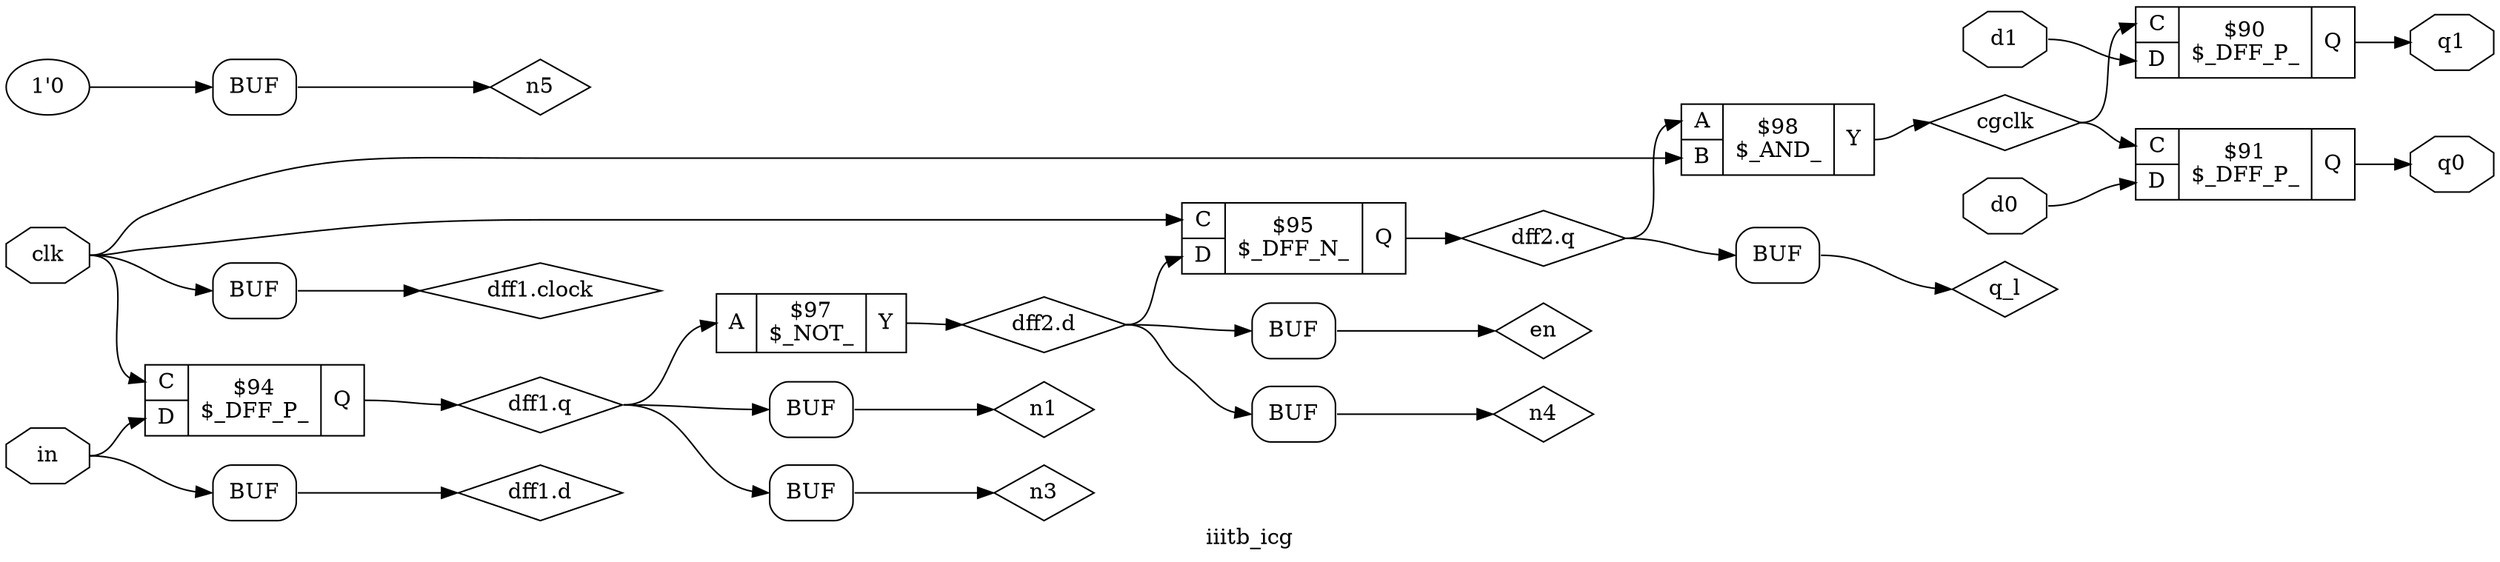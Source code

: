 digraph "iiitb_icg" {
label="iiitb_icg";
rankdir="LR";
remincross=true;
n1 [ shape=diamond, label="cgclk", color="black", fontcolor="black" ];
n2 [ shape=octagon, label="clk", color="black", fontcolor="black" ];
n3 [ shape=octagon, label="d0", color="black", fontcolor="black" ];
n4 [ shape=octagon, label="d1", color="black", fontcolor="black" ];
n5 [ shape=diamond, label="dff1.clock", color="black", fontcolor="black" ];
n6 [ shape=diamond, label="dff1.d", color="black", fontcolor="black" ];
n7 [ shape=diamond, label="dff1.q", color="black", fontcolor="black" ];
n8 [ shape=diamond, label="dff2.d", color="black", fontcolor="black" ];
n9 [ shape=diamond, label="dff2.q", color="black", fontcolor="black" ];
n10 [ shape=diamond, label="en", color="black", fontcolor="black" ];
n11 [ shape=octagon, label="in", color="black", fontcolor="black" ];
n12 [ shape=diamond, label="n1", color="black", fontcolor="black" ];
n13 [ shape=diamond, label="n3", color="black", fontcolor="black" ];
n14 [ shape=diamond, label="n4", color="black", fontcolor="black" ];
n15 [ shape=diamond, label="n5", color="black", fontcolor="black" ];
n16 [ shape=octagon, label="q0", color="black", fontcolor="black" ];
n17 [ shape=octagon, label="q1", color="black", fontcolor="black" ];
n18 [ shape=diamond, label="q_l", color="black", fontcolor="black" ];
c21 [ shape=record, label="{{<p19> A}|$97\n$_NOT_|{<p20> Y}}" ];
c23 [ shape=record, label="{{<p19> A|<p22> B}|$98\n$_AND_|{<p20> Y}}" ];
c27 [ shape=record, label="{{<p24> C|<p25> D}|$90\n$_DFF_P_|{<p26> Q}}" ];
c28 [ shape=record, label="{{<p24> C|<p25> D}|$91\n$_DFF_P_|{<p26> Q}}" ];
c29 [ shape=record, label="{{<p24> C|<p25> D}|$94\n$_DFF_P_|{<p26> Q}}" ];
c30 [ shape=record, label="{{<p24> C|<p25> D}|$95\n$_DFF_N_|{<p26> Q}}" ];
x0 [shape=box, style=rounded, label="BUF"];
x1 [shape=box, style=rounded, label="BUF"];
x2 [shape=box, style=rounded, label="BUF"];
x3 [shape=box, style=rounded, label="BUF"];
x4 [shape=box, style=rounded, label="BUF"];
x5 [shape=box, style=rounded, label="BUF"];
v6 [ label="1'0" ];
x7 [shape=box, style=rounded, label="BUF"];
x8 [shape=box, style=rounded, label="BUF"];
c23:p20:e -> n1:w [color="black", label=""];
n1:e -> c27:p24:w [color="black", label=""];
n1:e -> c28:p24:w [color="black", label=""];
x2:e:e -> n10:w [color="black", label=""];
n11:e -> c29:p25:w [color="black", label=""];
n11:e -> x1:w:w [color="black", label=""];
x3:e:e -> n12:w [color="black", label=""];
x4:e:e -> n13:w [color="black", label=""];
x5:e:e -> n14:w [color="black", label=""];
x7:e:e -> n15:w [color="black", label=""];
c28:p26:e -> n16:w [color="black", label=""];
c27:p26:e -> n17:w [color="black", label=""];
x8:e:e -> n18:w [color="black", label=""];
n2:e -> c23:p22:w [color="black", label=""];
n2:e -> c29:p24:w [color="black", label=""];
n2:e -> c30:p24:w [color="black", label=""];
n2:e -> x0:w:w [color="black", label=""];
n3:e -> c28:p25:w [color="black", label=""];
n4:e -> c27:p25:w [color="black", label=""];
x0:e:e -> n5:w [color="black", label=""];
x1:e:e -> n6:w [color="black", label=""];
c29:p26:e -> n7:w [color="black", label=""];
n7:e -> c21:p19:w [color="black", label=""];
n7:e -> x3:w:w [color="black", label=""];
n7:e -> x4:w:w [color="black", label=""];
c21:p20:e -> n8:w [color="black", label=""];
n8:e -> c30:p25:w [color="black", label=""];
n8:e -> x2:w:w [color="black", label=""];
n8:e -> x5:w:w [color="black", label=""];
c30:p26:e -> n9:w [color="black", label=""];
n9:e -> c23:p19:w [color="black", label=""];
n9:e -> x8:w:w [color="black", label=""];
v6:e -> x7:w:w [color="black", label=""];
}
